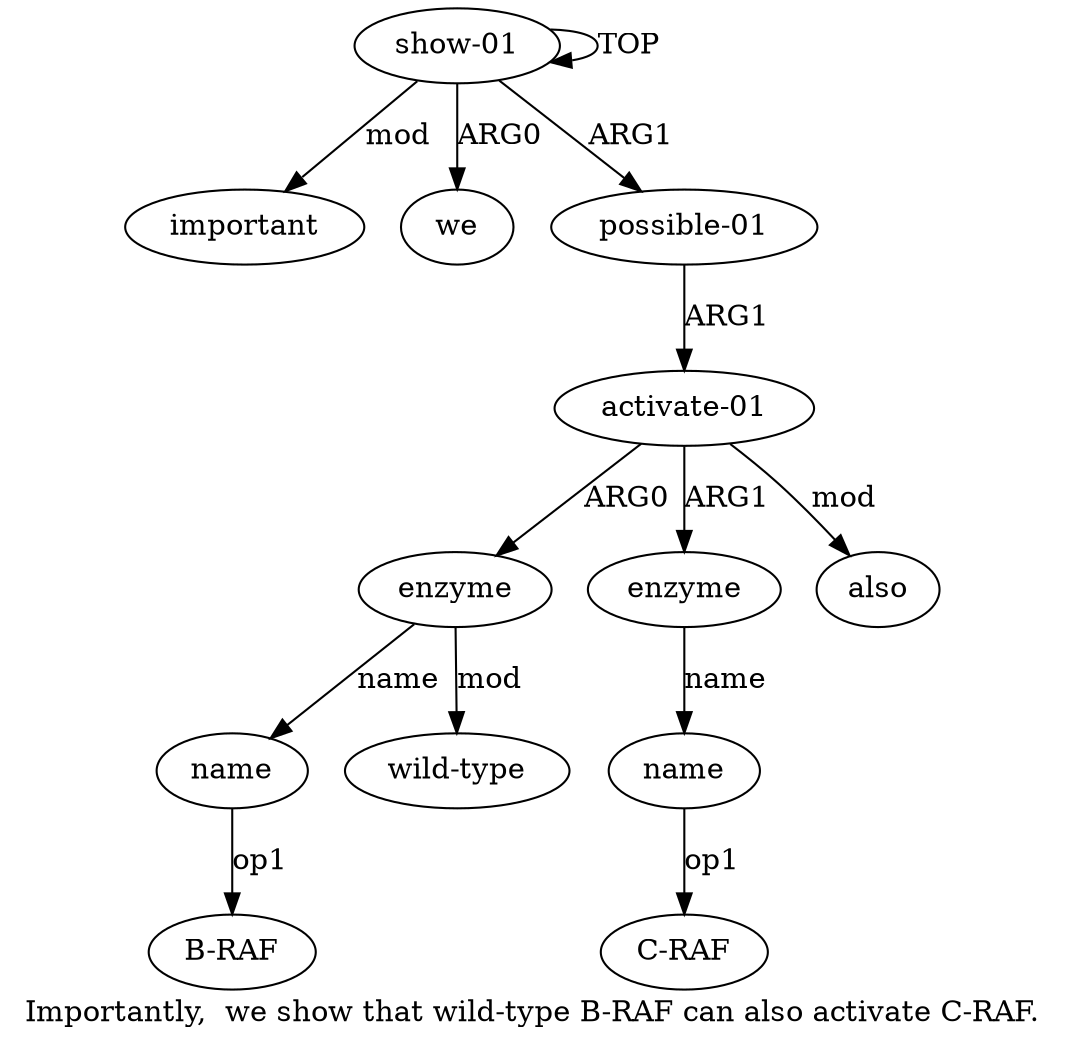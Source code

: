 digraph  {
	graph [label="Importantly,  we show that wild-type B-RAF can also activate C-RAF."];
	node [label="\N"];
	"a8 C-RAF"	 [color=black,
		gold_ind=-1,
		gold_label="C-RAF",
		label="C-RAF",
		test_ind=-1,
		test_label="C-RAF"];
	a10	 [color=black,
		gold_ind=10,
		gold_label=important,
		label=important,
		test_ind=10,
		test_label=important];
	a1	 [color=black,
		gold_ind=1,
		gold_label=we,
		label=we,
		test_ind=1,
		test_label=we];
	a0	 [color=black,
		gold_ind=0,
		gold_label="show-01",
		label="show-01",
		test_ind=0,
		test_label="show-01"];
	a0 -> a10 [key=0,
	color=black,
	gold_label=mod,
	label=mod,
	test_label=mod];
a0 -> a1 [key=0,
color=black,
gold_label=ARG0,
label=ARG0,
test_label=ARG0];
a0 -> a0 [key=0,
color=black,
gold_label=TOP,
label=TOP,
test_label=TOP];
a2 [color=black,
gold_ind=2,
gold_label="possible-01",
label="possible-01",
test_ind=2,
test_label="possible-01"];
a0 -> a2 [key=0,
color=black,
gold_label=ARG1,
label=ARG1,
test_label=ARG1];
a3 [color=black,
gold_ind=3,
gold_label="activate-01",
label="activate-01",
test_ind=3,
test_label="activate-01"];
a4 [color=black,
gold_ind=4,
gold_label=enzyme,
label=enzyme,
test_ind=4,
test_label=enzyme];
a3 -> a4 [key=0,
color=black,
gold_label=ARG0,
label=ARG0,
test_label=ARG0];
a7 [color=black,
gold_ind=7,
gold_label=enzyme,
label=enzyme,
test_ind=7,
test_label=enzyme];
a3 -> a7 [key=0,
color=black,
gold_label=ARG1,
label=ARG1,
test_label=ARG1];
a9 [color=black,
gold_ind=9,
gold_label=also,
label=also,
test_ind=9,
test_label=also];
a3 -> a9 [key=0,
color=black,
gold_label=mod,
label=mod,
test_label=mod];
a2 -> a3 [key=0,
color=black,
gold_label=ARG1,
label=ARG1,
test_label=ARG1];
a5 [color=black,
gold_ind=5,
gold_label=name,
label=name,
test_ind=5,
test_label=name];
"a5 B-RAF" [color=black,
gold_ind=-1,
gold_label="B-RAF",
label="B-RAF",
test_ind=-1,
test_label="B-RAF"];
a5 -> "a5 B-RAF" [key=0,
color=black,
gold_label=op1,
label=op1,
test_label=op1];
a4 -> a5 [key=0,
color=black,
gold_label=name,
label=name,
test_label=name];
a6 [color=black,
gold_ind=6,
gold_label="wild-type",
label="wild-type",
test_ind=6,
test_label="wild-type"];
a4 -> a6 [key=0,
color=black,
gold_label=mod,
label=mod,
test_label=mod];
a8 [color=black,
gold_ind=8,
gold_label=name,
label=name,
test_ind=8,
test_label=name];
a7 -> a8 [key=0,
color=black,
gold_label=name,
label=name,
test_label=name];
a8 -> "a8 C-RAF" [key=0,
color=black,
gold_label=op1,
label=op1,
test_label=op1];
}
